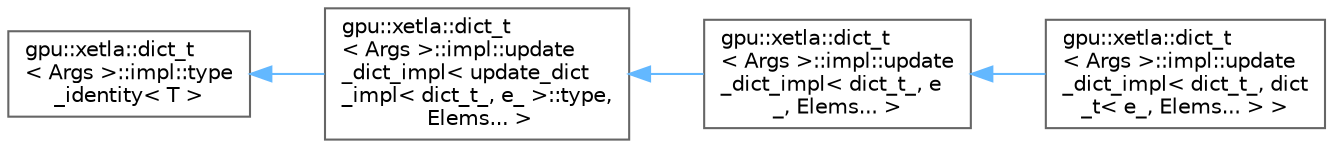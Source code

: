 digraph "Graphical Class Hierarchy"
{
 // LATEX_PDF_SIZE
  bgcolor="transparent";
  edge [fontname=Helvetica,fontsize=10,labelfontname=Helvetica,labelfontsize=10];
  node [fontname=Helvetica,fontsize=10,shape=box,height=0.2,width=0.4];
  rankdir="LR";
  Node0 [id="Node000000",label="gpu::xetla::dict_t\l\< Args \>::impl::type\l_identity\< T \>",height=0.2,width=0.4,color="grey40", fillcolor="white", style="filled",URL="$structgpu_1_1xetla_1_1dict__t_1_1impl_1_1type__identity.html",tooltip=" "];
  Node0 -> Node1 [id="edge12_Node000000_Node000001",dir="back",color="steelblue1",style="solid",tooltip=" "];
  Node1 [id="Node000001",label="gpu::xetla::dict_t\l\< Args \>::impl::update\l_dict_impl\< update_dict\l_impl\< dict_t_, e_ \>::type,\l Elems... \>",height=0.2,width=0.4,color="grey40", fillcolor="white", style="filled",URL="$structgpu_1_1xetla_1_1dict__t_1_1impl_1_1update__dict__impl.html",tooltip=" "];
  Node1 -> Node2 [id="edge13_Node000001_Node000002",dir="back",color="steelblue1",style="solid",tooltip=" "];
  Node2 [id="Node000002",label="gpu::xetla::dict_t\l\< Args \>::impl::update\l_dict_impl\< dict_t_, e\l_, Elems... \>",height=0.2,width=0.4,color="grey40", fillcolor="white", style="filled",URL="$structgpu_1_1xetla_1_1dict__t_1_1impl_1_1update__dict__impl_3_01dict__t___00_01e___00_01Elems_8_8_8_01_4.html",tooltip=" "];
  Node2 -> Node3 [id="edge14_Node000002_Node000003",dir="back",color="steelblue1",style="solid",tooltip=" "];
  Node3 [id="Node000003",label="gpu::xetla::dict_t\l\< Args \>::impl::update\l_dict_impl\< dict_t_, dict\l_t\< e_, Elems... \> \>",height=0.2,width=0.4,color="grey40", fillcolor="white", style="filled",URL="$structgpu_1_1xetla_1_1dict__t_1_1impl_1_1update__dict__impl_3_01dict__t___00_01dict__t_3_01e___00_01Elems_8_8_8_01_4_01_4.html",tooltip=" "];
}

